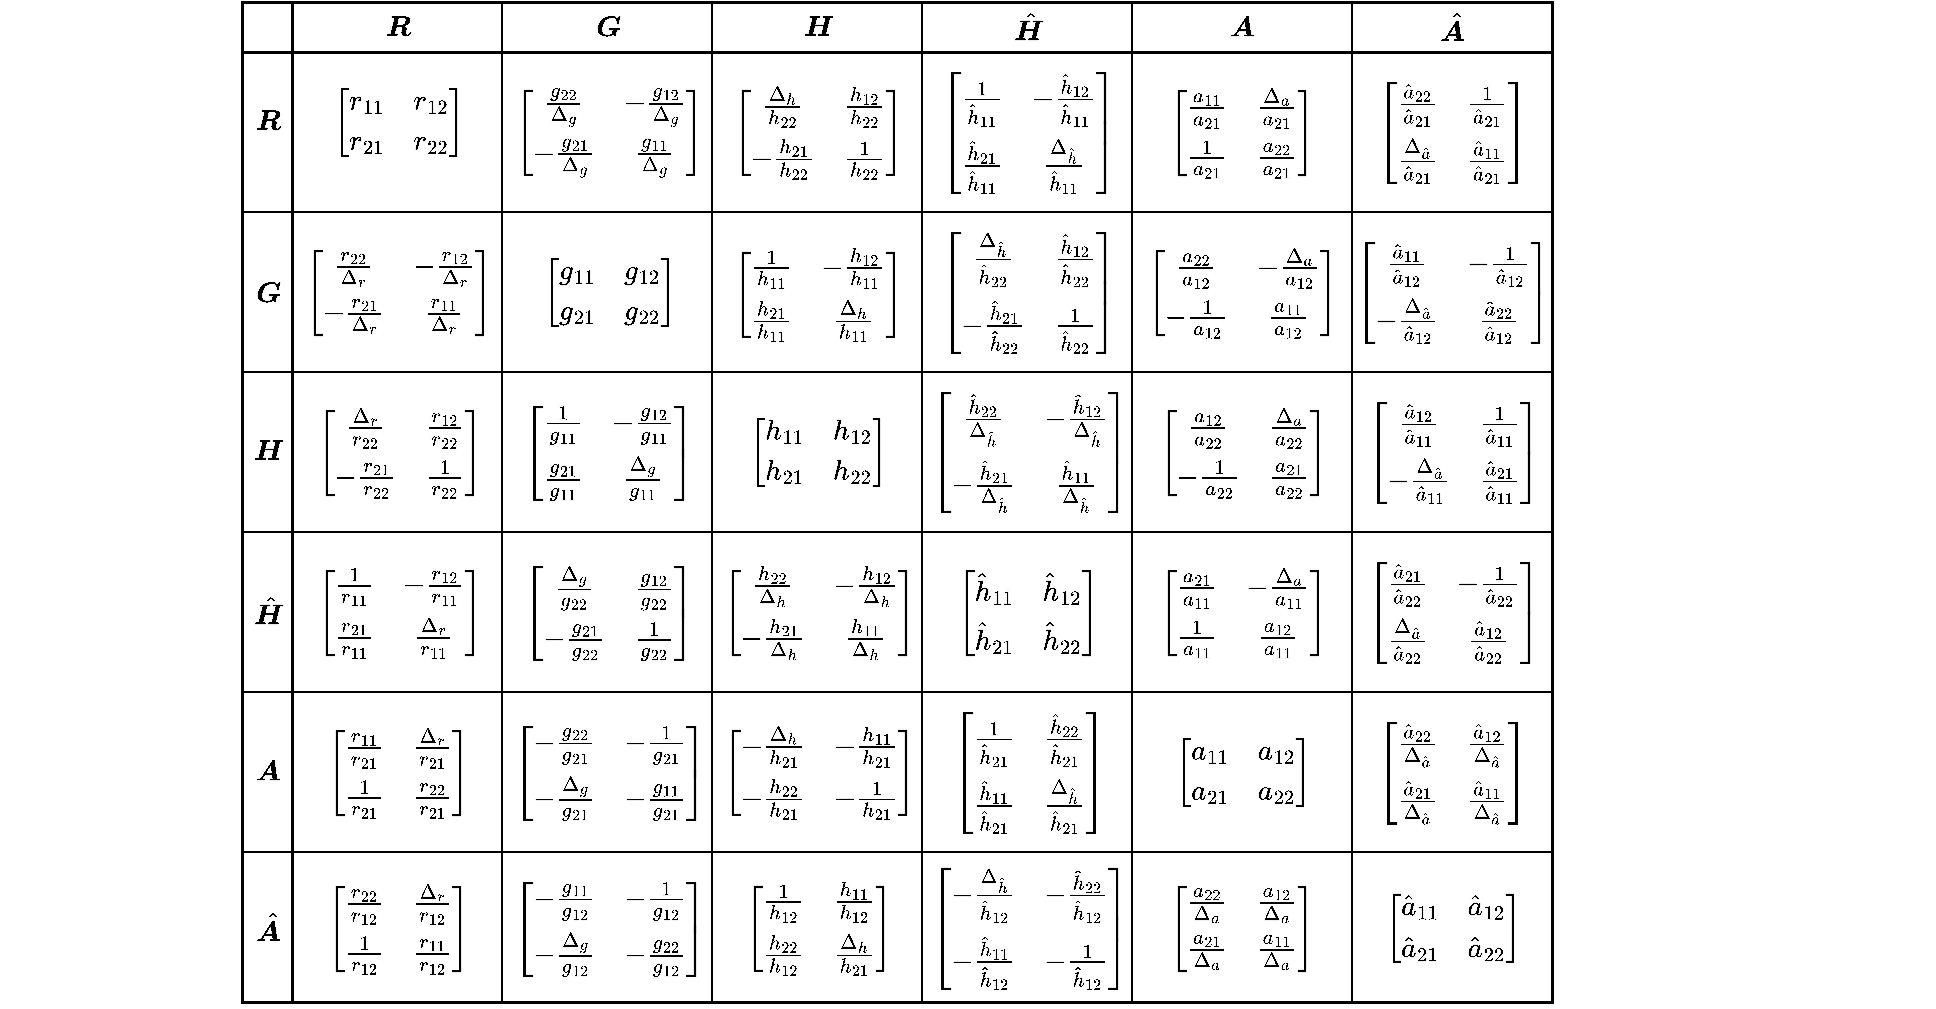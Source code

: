 <mxfile version="17.2.1" type="device"><diagram id="fjEG31HhrIEkLmhRqPkZ" name="第 1 页"><mxGraphModel dx="950" dy="623" grid="1" gridSize="5" guides="1" tooltips="1" connect="1" arrows="1" fold="1" page="1" pageScale="1" pageWidth="827" pageHeight="1169" math="1" shadow="0"><root><mxCell id="0"/><mxCell id="1" parent="0"/><mxCell id="JQeUxGCOJnYf15r9uOfc-49" value="" style="rounded=0;whiteSpace=wrap;html=1;strokeWidth=1.5;connectable=0;" vertex="1" parent="1"><mxGeometry x="95" y="80" width="655" height="500" as="geometry"/></mxCell><mxCell id="JQeUxGCOJnYf15r9uOfc-2" value="$$ \left[\begin{array}{cc}r_{11} &amp;amp; r_{12} \\r_{21} &amp;amp; r_{22}\end{array}\right]$$" style="text;align=center;verticalAlign=middle;resizable=1;points=[];autosize=1;strokeColor=none;fillColor=none;movable=1;rotatable=1;deletable=1;editable=1;connectable=0;html=1;" vertex="1" parent="1"><mxGeometry x="137.5" y="120" width="70" height="40" as="geometry"/></mxCell><mxCell id="JQeUxGCOJnYf15r9uOfc-4" value="$$\left[\begin{array}{cc}&lt;br&gt;\frac{g_{22}}{\Delta_{g}} &amp;amp; -\frac{g_{12}}{\Delta_{g}} \\&lt;br&gt;-\frac{g_{21}}{\Delta_{g}} &amp;amp; \frac{g_{11}}{\Delta_{g}}&lt;br&gt;\end{array}\right]$$" style="text;align=center;verticalAlign=middle;resizable=1;points=[];autosize=1;strokeColor=none;fillColor=none;movable=1;rotatable=1;deletable=1;editable=1;connectable=0;html=1;" vertex="1" parent="1"><mxGeometry x="225" y="115" width="105" height="60" as="geometry"/></mxCell><mxCell id="JQeUxGCOJnYf15r9uOfc-5" value="$$\left[\begin{array}{cc}&lt;br&gt;\frac{\Delta_{h}}{h_{22}} &amp;amp; \frac{h_{12}}{h_{22}} \\&lt;br&gt;-\frac{h_{21}}{h_{22}} &amp;amp; \frac{1}{h_{22}}\end{array}\right]$$" style="text;align=center;verticalAlign=middle;resizable=1;points=[];autosize=1;strokeColor=none;fillColor=none;html=1;movable=1;rotatable=1;deletable=1;editable=1;connectable=0;" vertex="1" parent="1"><mxGeometry x="337.5" y="115" width="90" height="60" as="geometry"/></mxCell><mxCell id="JQeUxGCOJnYf15r9uOfc-6" value="$$\left[\begin{array}{cc}&lt;br&gt;\frac{1}{\hat{h}_{11}} &amp;amp; -\frac{\hat{h}_{12}}{\hat{h}_{11}} \\&lt;br&gt;\frac{\hat{h}_{21}}{\hat{h}_{11}} &amp;amp; \frac{\Delta_{\hat{h}}}{\hat{h}_{11}}\end{array}\right]$$" style="text;align=center;verticalAlign=middle;resizable=1;points=[];autosize=1;strokeColor=none;fillColor=none;html=1;movable=1;rotatable=1;deletable=1;editable=1;connectable=0;" vertex="1" parent="1"><mxGeometry x="440" y="110" width="95" height="70" as="geometry"/></mxCell><mxCell id="JQeUxGCOJnYf15r9uOfc-7" value="$$\left[\begin{array}{cc}&lt;br&gt;\frac{a_{11}}{a_{21}} &amp;amp; \frac{\Delta_{a}}{a_{21}} \\&lt;br&gt;\frac{1}{a_{21}} &amp;amp; \frac{a_{22}}{a_{21}}\end{array}\right]$$" style="text;align=center;verticalAlign=middle;resizable=1;points=[];autosize=1;strokeColor=none;fillColor=none;html=1;movable=1;rotatable=1;deletable=1;editable=1;connectable=0;" vertex="1" parent="1"><mxGeometry x="555" y="115" width="80" height="60" as="geometry"/></mxCell><mxCell id="JQeUxGCOJnYf15r9uOfc-8" value="$$\left[\begin{array}{ll}&lt;br&gt;\frac{\hat{a}_{22}}{\hat{a}_{21}} &amp;amp; \frac{1}{\hat{a}_{21}} \\&lt;br&gt;\frac{\Delta_{\hat{a}}}{\hat{a}_{21}} &amp;amp; \frac{\hat{a}_{11}}{\hat{a}_{21}}\end{array}\right]$$" style="text;align=center;verticalAlign=middle;resizable=1;points=[];autosize=1;strokeColor=none;fillColor=none;html=1;movable=1;rotatable=1;deletable=1;editable=1;connectable=0;" vertex="1" parent="1"><mxGeometry x="660" y="115" width="80" height="60" as="geometry"/></mxCell><mxCell id="JQeUxGCOJnYf15r9uOfc-9" value="$$\left[\begin{array}{cc}&lt;br&gt;\frac{r_{22}}{\Delta_{r}} &amp;amp; -\frac{r_{12}}{\Delta_{r}} \\&lt;br&gt;-\frac{r_{21}}{\Delta_{r}} &amp;amp; \frac{r_{11}}{\Delta_{r}}\end{array}\right]$$" style="text;align=center;verticalAlign=middle;resizable=1;points=[];autosize=1;strokeColor=none;fillColor=none;html=1;movable=1;rotatable=1;deletable=1;editable=1;connectable=0;" vertex="1" parent="1"><mxGeometry x="120" y="195" width="105" height="60" as="geometry"/></mxCell><mxCell id="JQeUxGCOJnYf15r9uOfc-10" value="$$\left[\begin{array}{ll}&lt;br&gt;g_{11} &amp;amp; g_{12} \\&lt;br&gt;g_{21} &amp;amp; g_{22}\end{array}\right]$$" style="text;align=center;verticalAlign=middle;resizable=1;points=[];autosize=1;strokeColor=none;fillColor=none;html=1;movable=1;rotatable=1;deletable=1;editable=1;connectable=0;" vertex="1" parent="1"><mxGeometry x="240" y="200" width="75" height="50" as="geometry"/></mxCell><mxCell id="JQeUxGCOJnYf15r9uOfc-11" value="$$\left[\begin{array}{cc}&lt;br&gt;\frac{1}{h_{11}} &amp;amp; -\frac{h_{12}}{h_{11}} \\&lt;br&gt;\frac{h_{21}}{h_{11}} &amp;amp; \frac{\Delta_{h}}{h_{11}}\end{array}\right]$$" style="text;align=center;verticalAlign=middle;resizable=1;points=[];autosize=1;strokeColor=none;fillColor=none;html=1;movable=1;rotatable=1;deletable=1;editable=1;connectable=0;" vertex="1" parent="1"><mxGeometry x="335" y="195" width="95" height="62.5" as="geometry"/></mxCell><mxCell id="JQeUxGCOJnYf15r9uOfc-12" value="$$\left[\begin{array}{cc}&lt;br&gt;\frac{\Delta_{\hat{h}}}{\hat{h}_{22}} &amp;amp; \frac{\hat{h}_{12}}{\hat{h}_{22}} \\&lt;br&gt;-\frac{\hat{h}_{21}}{\hat{h}_{22}} &amp;amp; \frac{1}{\hat{h}_{22}}\end{array}\right]$$" style="text;align=center;verticalAlign=middle;resizable=1;points=[];autosize=1;strokeColor=none;fillColor=none;html=1;movable=1;rotatable=1;deletable=1;editable=1;connectable=0;" vertex="1" parent="1"><mxGeometry x="440" y="190" width="95" height="70" as="geometry"/></mxCell><mxCell id="JQeUxGCOJnYf15r9uOfc-13" value="$$\left[\begin{array}{cc}&lt;br&gt;\frac{a_{22}}{a_{12}} &amp;amp; -\frac{\Delta_{a}}{a_{12}} \\&lt;br&gt;-\frac{1}{a_{12}} &amp;amp; \frac{a_{11}}{a_{12}}\end{array}\right]$$" style="text;align=center;verticalAlign=middle;resizable=1;points=[];autosize=1;strokeColor=none;fillColor=none;html=1;movable=1;rotatable=1;deletable=1;editable=1;connectable=0;" vertex="1" parent="1"><mxGeometry x="545" y="195" width="100" height="60" as="geometry"/></mxCell><mxCell id="JQeUxGCOJnYf15r9uOfc-14" value="$$\left[\begin{array}{cc}&lt;br&gt;\frac{\hat{a}_{11}}{\hat{a}_{12}} &amp;amp; -\frac{1}{\hat{a}_{12}} \\&lt;br&gt;-\frac{\Delta_{\hat{a}}}{\hat{a}_{12}} &amp;amp; \frac{\hat{a}_{22}}{\hat{a}_{12}}\end{array}\right]$$" style="text;align=center;verticalAlign=middle;resizable=1;points=[];autosize=1;strokeColor=none;fillColor=none;html=1;movable=1;rotatable=1;deletable=1;editable=1;connectable=0;" vertex="1" parent="1"><mxGeometry x="650" y="195" width="100" height="60" as="geometry"/></mxCell><mxCell id="JQeUxGCOJnYf15r9uOfc-15" value="$$\left[\begin{array}{cc}&lt;br&gt;\frac{\Delta_{r}}{r_{22}} &amp;amp; \frac{r_{12}}{r_{22}} \\&lt;br&gt;-\frac{r_{21}}{r_{22}} &amp;amp; \frac{1}{r_{22}}\end{array}\right]$$" style="text;align=center;verticalAlign=middle;resizable=1;points=[];autosize=1;strokeColor=none;fillColor=none;html=1;movable=1;rotatable=1;deletable=1;editable=1;connectable=0;" vertex="1" parent="1"><mxGeometry x="125" y="275" width="95" height="60" as="geometry"/></mxCell><mxCell id="JQeUxGCOJnYf15r9uOfc-16" value="$$\left[\begin{array}{cc}&lt;br&gt;\frac{1}{g_{11}} &amp;amp; -\frac{g_{12}}{g_{11}} \\&lt;br&gt;\frac{g_{21}}{g_{11}} &amp;amp; \frac{\Delta_{g}}{g_{11}}\end{array}\right]$$" style="text;align=center;verticalAlign=middle;resizable=1;points=[];autosize=1;strokeColor=none;fillColor=none;html=1;movable=1;rotatable=1;deletable=1;editable=1;connectable=0;" vertex="1" parent="1"><mxGeometry x="232.5" y="275" width="90" height="60" as="geometry"/></mxCell><mxCell id="JQeUxGCOJnYf15r9uOfc-17" value="$$\left[\begin{array}{ll}&lt;br&gt;h_{11} &amp;amp; h_{12} \\&lt;br&gt;h_{21} &amp;amp; h_{22}\end{array}\right]$$" style="text;align=center;verticalAlign=middle;resizable=1;points=[];autosize=1;strokeColor=none;fillColor=none;html=1;movable=1;rotatable=1;deletable=1;editable=1;connectable=0;" vertex="1" parent="1"><mxGeometry x="345" y="285" width="75" height="40" as="geometry"/></mxCell><mxCell id="JQeUxGCOJnYf15r9uOfc-18" value="$$\left[\begin{array}{cc}&lt;br&gt;\frac{\hat{h}_{22}}{\Delta_{\hat{h}}} &amp;amp; -\frac{\hat{h}_{12}}{\Delta_{\hat{h}}} \\&lt;br&gt;-\frac{\hat{h}_{21}}{\Delta_{\hat{h}}} &amp;amp; \frac{\hat{h}_{11}}{\Delta_{\hat{h}}}\end{array}\right]$$" style="text;align=center;verticalAlign=middle;resizable=1;points=[];autosize=1;strokeColor=none;fillColor=none;html=1;movable=1;rotatable=1;deletable=1;editable=1;connectable=0;" vertex="1" parent="1"><mxGeometry x="435" y="270" width="105" height="70" as="geometry"/></mxCell><mxCell id="JQeUxGCOJnYf15r9uOfc-19" value="$$\left[\begin{array}{cc}&lt;br&gt;\frac{a_{12}}{a_{22}} &amp;amp; \frac{\Delta_{a}}{a_{22}} \\&lt;br&gt;-\frac{1}{a_{22}} &amp;amp; \frac{a_{21}}{a_{22}}\end{array}\right]$$" style="text;align=center;verticalAlign=middle;resizable=1;points=[];autosize=1;strokeColor=none;fillColor=none;html=1;movable=1;rotatable=1;deletable=1;editable=1;connectable=0;" vertex="1" parent="1"><mxGeometry x="550" y="275" width="90" height="60" as="geometry"/></mxCell><mxCell id="JQeUxGCOJnYf15r9uOfc-20" value="$$\left[\begin{array}{cc}&lt;br&gt;\frac{\hat{a}_{12}}{\hat{a}_{11}} &amp;amp; \frac{1}{\hat{a}_{11}} \\&lt;br&gt;-\frac{\Delta_{\hat{a}}}{\hat{a}_{11}} &amp;amp; \frac{\hat{a}_{21}}{\hat{a}_{11}}\end{array}\right]$$" style="text;align=center;verticalAlign=middle;resizable=1;points=[];autosize=1;strokeColor=none;fillColor=none;html=1;movable=1;rotatable=1;deletable=1;editable=1;connectable=0;" vertex="1" parent="1"><mxGeometry x="655" y="275" width="90" height="60" as="geometry"/></mxCell><mxCell id="JQeUxGCOJnYf15r9uOfc-22" value="$$\left[\begin{array}{cc}&lt;br&gt;\frac{1}{r_{11}} &amp;amp; -\frac{r_{12}}{r_{11}} \\&lt;br&gt;\frac{r_{21}}{r_{11}} &amp;amp; \frac{\Delta_{r}}{r_{11}}\end{array}\right]$$" style="text;align=center;verticalAlign=middle;resizable=1;points=[];autosize=1;strokeColor=none;fillColor=none;html=1;movable=1;rotatable=1;deletable=1;editable=1;connectable=0;" vertex="1" parent="1"><mxGeometry x="125" y="355" width="95" height="60" as="geometry"/></mxCell><mxCell id="JQeUxGCOJnYf15r9uOfc-23" value="$$\left[\begin{array}{cc}&lt;br&gt;\frac{\Delta_{g}}{g_{22}} &amp;amp; \frac{g_{12}}{g_{22}} \\&lt;br&gt;-\frac{g_{21}}{g_{22}} &amp;amp; \frac{1}{g_{22}}\end{array}\right]$$" style="text;align=center;verticalAlign=middle;resizable=1;points=[];autosize=1;strokeColor=none;fillColor=none;html=1;movable=1;rotatable=1;deletable=1;editable=1;connectable=0;" vertex="1" parent="1"><mxGeometry x="232.5" y="355" width="90" height="60" as="geometry"/></mxCell><mxCell id="JQeUxGCOJnYf15r9uOfc-24" value="$$\left[\begin{array}{cc}&lt;br&gt;\frac{h_{22}}{\Delta_{h}} &amp;amp; -\frac{h_{12}}{\Delta_{h}} \\&lt;br&gt;-\frac{h_{21}}{\Delta_{h}} &amp;amp; \frac{h_{11}}{\Delta_{h}}\end{array}\right]$$" style="text;align=center;verticalAlign=middle;resizable=1;points=[];autosize=1;strokeColor=none;fillColor=none;html=1;movable=1;rotatable=1;deletable=1;editable=1;connectable=0;" vertex="1" parent="1"><mxGeometry x="330" y="355" width="105" height="60" as="geometry"/></mxCell><mxCell id="JQeUxGCOJnYf15r9uOfc-25" value="$$\left[\begin{array}{ll}&lt;br&gt;\hat{h}_{11} &amp;amp; \hat{h}_{12} \\&lt;br&gt;\hat{h}_{21} &amp;amp; \hat{h}_{22}\end{array}\right]$$" style="text;align=center;verticalAlign=middle;resizable=1;points=[];autosize=1;strokeColor=none;fillColor=none;html=1;movable=1;rotatable=1;deletable=1;editable=1;connectable=0;" vertex="1" parent="1"><mxGeometry x="447.5" y="360" width="80" height="50" as="geometry"/></mxCell><mxCell id="JQeUxGCOJnYf15r9uOfc-26" value="$$\left[\begin{array}{cc}&lt;br&gt;\frac{a_{21}}{a_{11}} &amp;amp; -\frac{\Delta_{a}}{a_{11}} \\&lt;br&gt;\frac{1}{a_{11}} &amp;amp; \frac{a_{12}}{a_{11}}\end{array}\right]$$" style="text;align=center;verticalAlign=middle;resizable=1;points=[];autosize=1;strokeColor=none;fillColor=none;html=1;movable=1;rotatable=1;deletable=1;editable=1;connectable=0;" vertex="1" parent="1"><mxGeometry x="550" y="360" width="90" height="50" as="geometry"/></mxCell><mxCell id="JQeUxGCOJnYf15r9uOfc-28" value="$$\left[\begin{array}{cc}&lt;br&gt;\frac{\hat{a}_{21}}{\hat{a}_{22}} &amp;amp; -\frac{1}{\hat{a}_{22}} \\&lt;br&gt;\frac{\Delta_{\hat{a}}}{\hat{a}_{22}} &amp;amp; \frac{\hat{a}_{12}}{\hat{a}_{22}}\end{array}\right]$$" style="text;align=center;verticalAlign=middle;resizable=1;points=[];autosize=1;strokeColor=none;fillColor=none;html=1;movable=1;rotatable=1;deletable=1;editable=1;connectable=0;" vertex="1" parent="1"><mxGeometry x="655" y="355" width="90" height="60" as="geometry"/></mxCell><mxCell id="JQeUxGCOJnYf15r9uOfc-30" value="$$\left[\begin{array}{ll}&lt;br&gt;\frac{r_{11}}{r_{21}} &amp;amp; \frac{\Delta_{r}}{r_{21}} \\&lt;br&gt;\frac{1}{r_{21}} &amp;amp; \frac{r_{22}}{r_{21}}\end{array}\right]$$" style="text;align=center;verticalAlign=middle;resizable=1;points=[];autosize=1;strokeColor=none;fillColor=none;html=1;movable=1;rotatable=1;deletable=1;editable=1;connectable=0;" vertex="1" parent="1"><mxGeometry x="135" y="440" width="75" height="50" as="geometry"/></mxCell><mxCell id="JQeUxGCOJnYf15r9uOfc-31" value="$$\left[\begin{array}{rr}&lt;br&gt;-\frac{g_{22}}{g_{21}} &amp;amp; -\frac{1}{g_{21}} \\&lt;br&gt;-\frac{\Delta_{g}}{g_{21}} &amp;amp; -\frac{g_{11}}{g_{21}}\end{array}\right]$$" style="text;align=center;verticalAlign=middle;resizable=1;points=[];autosize=1;strokeColor=none;fillColor=none;html=1;movable=1;rotatable=1;deletable=1;editable=1;connectable=0;" vertex="1" parent="1"><mxGeometry x="225" y="435" width="105" height="60" as="geometry"/></mxCell><mxCell id="JQeUxGCOJnYf15r9uOfc-32" value="$$\left[\begin{array}{rr}&lt;br&gt;-\frac{\Delta_{h}}{h_{21}} &amp;amp; -\frac{h_{11}}{h_{21}} \\&lt;br&gt;-\frac{h_{22}}{h_{21}} &amp;amp; -\frac{1}{h_{21}}\end{array}\right]$$" style="text;align=center;verticalAlign=middle;resizable=1;points=[];autosize=1;strokeColor=none;fillColor=none;html=1;movable=1;rotatable=1;deletable=1;editable=1;connectable=0;" vertex="1" parent="1"><mxGeometry x="330" y="435" width="105" height="60" as="geometry"/></mxCell><mxCell id="JQeUxGCOJnYf15r9uOfc-33" value="$$\left[\begin{array}{cc}&lt;br&gt;\frac{1}{\hat{h}_{21}} &amp;amp; \frac{\hat{h}_{22}}{\hat{h}_{21}} \\&lt;br&gt;\frac{\hat{h}_{11}}{\hat{h}_{21}} &amp;amp; \frac{\Delta_{\hat{h}}}{\hat{h}_{21}}\end{array}\right]$$" style="text;align=center;verticalAlign=middle;resizable=1;points=[];autosize=1;strokeColor=none;fillColor=none;html=1;movable=1;rotatable=1;deletable=1;editable=1;connectable=0;" vertex="1" parent="1"><mxGeometry x="447.5" y="430" width="80" height="70" as="geometry"/></mxCell><mxCell id="JQeUxGCOJnYf15r9uOfc-34" value="$$\left[\begin{array}{ll}&lt;br&gt;a_{11} &amp;amp; a_{12} \\&lt;br&gt;a_{21} &amp;amp; a_{22}\end{array}\right]$$" style="text;align=center;verticalAlign=middle;resizable=1;points=[];autosize=1;strokeColor=none;fillColor=none;html=1;movable=1;rotatable=1;deletable=1;editable=1;connectable=0;" vertex="1" parent="1"><mxGeometry x="557.5" y="445" width="75" height="40" as="geometry"/></mxCell><mxCell id="JQeUxGCOJnYf15r9uOfc-35" value="$$\left[\begin{array}{cc}&lt;br&gt;\frac{\hat{a}_{22}}{\Delta_{\hat{a}}} &amp;amp; \frac{\hat{a}_{12}}{\Delta_{\hat{a}}} \\&lt;br&gt;\frac{\hat{a}_{21}}{\Delta_{\hat{a}}} &amp;amp; \frac{\hat{a}_{11}}{\Delta_{\hat{a}}}\end{array}\right]$$" style="text;align=center;verticalAlign=middle;resizable=1;points=[];autosize=1;strokeColor=none;fillColor=none;html=1;movable=1;rotatable=1;deletable=1;editable=1;connectable=0;" vertex="1" parent="1"><mxGeometry x="660" y="430" width="80" height="70" as="geometry"/></mxCell><mxCell id="JQeUxGCOJnYf15r9uOfc-36" value="$$\left[\begin{array}{cc}&lt;br&gt;\frac{r_{22}}{r_{12}} &amp;amp; \frac{\Delta_{r}}{r_{12}} \\&lt;br&gt;\frac{1}{r_{12}} &amp;amp; \frac{r_{11}}{r_{12}}\end{array}\right]$$" style="text;align=center;verticalAlign=middle;resizable=1;points=[];autosize=1;strokeColor=none;fillColor=none;movable=1;rotatable=1;deletable=1;editable=1;connectable=0;html=1;" vertex="1" parent="1"><mxGeometry x="132.5" y="515" width="80" height="55" as="geometry"/></mxCell><mxCell id="JQeUxGCOJnYf15r9uOfc-37" value="$$\left[\begin{array}{rr}&lt;br&gt;-\frac{g_{11}}{g_{12}} &amp;amp; -\frac{1}{g_{12}} \\&lt;br&gt;-\frac{\Delta_{g}}{g_{12}} &amp;amp; -\frac{g_{22}}{g_{12}}\end{array}\right]$$" style="text;align=center;verticalAlign=middle;resizable=1;points=[];autosize=1;strokeColor=none;fillColor=none;movable=1;rotatable=1;deletable=1;editable=1;connectable=0;html=1;" vertex="1" parent="1"><mxGeometry x="225" y="512.5" width="105" height="60" as="geometry"/></mxCell><mxCell id="JQeUxGCOJnYf15r9uOfc-38" value="$$\left[\begin{array}{ll}&lt;br&gt;\frac{1}{h_{12}} &amp;amp; \frac{h_{11}}{h_{12}} \\&lt;br&gt;\frac{h_{22}}{h_{12}} &amp;amp; \frac{\Delta_{h}}{h_{21}}\end{array}\right]$$" style="text;align=center;verticalAlign=middle;resizable=1;points=[];autosize=1;strokeColor=none;fillColor=none;movable=1;rotatable=1;deletable=1;editable=1;connectable=0;html=1;" vertex="1" parent="1"><mxGeometry x="340" y="512.5" width="85" height="60" as="geometry"/></mxCell><mxCell id="JQeUxGCOJnYf15r9uOfc-39" value="$$\left[\begin{array}{ll}&lt;br&gt;\frac{a_{22}}{\Delta_{a}} &amp;amp; \frac{a_{12}}{\Delta_{a}} \\&lt;br&gt;\frac{a_{21}}{\Delta_{a}} &amp;amp; \frac{a_{11}}{\Delta_{a}}\end{array}\right]$$" style="text;align=center;verticalAlign=middle;resizable=1;points=[];autosize=1;strokeColor=none;fillColor=none;movable=1;rotatable=1;deletable=1;editable=1;connectable=0;html=1;" vertex="1" parent="1"><mxGeometry x="555" y="517.5" width="80" height="50" as="geometry"/></mxCell><mxCell id="JQeUxGCOJnYf15r9uOfc-40" value="$$\left[\begin{array}{ll}&lt;br&gt;\hat{a}_{11} &amp;amp; \hat{a}_{12} \\&lt;br&gt;\hat{a}_{21} &amp;amp; \hat{a}_{22}\end{array}\right]$$" style="text;align=center;verticalAlign=middle;resizable=1;points=[];autosize=1;strokeColor=none;fillColor=none;movable=1;rotatable=1;deletable=1;editable=1;connectable=0;html=1;" vertex="1" parent="1"><mxGeometry x="662.5" y="522.5" width="75" height="40" as="geometry"/></mxCell><mxCell id="JQeUxGCOJnYf15r9uOfc-41" value="$$\left[\begin{array}{cc}&lt;br&gt;-\frac{\Delta_{\hat{h}}}{\hat{h}_{12}} &amp;amp; -\frac{\hat{h}_{22}}{\hat{h}_{12}} \\&lt;br&gt;-\frac{\hat{h}_{11}}{\hat{h}_{12}} &amp;amp; -\frac{1}{\hat{h}_{12}}\end{array}\right]$$" style="text;align=center;verticalAlign=middle;resizable=1;points=[];autosize=1;strokeColor=none;fillColor=none;html=1;movable=1;rotatable=1;deletable=1;editable=1;connectable=0;" vertex="1" parent="1"><mxGeometry x="435" y="505" width="105" height="75" as="geometry"/></mxCell><mxCell id="JQeUxGCOJnYf15r9uOfc-43" value="$$\boldsymbol{R}$$" style="text;html=1;align=center;verticalAlign=middle;resizable=1;points=[];autosize=1;strokeColor=none;fillColor=none;movable=1;rotatable=1;deletable=1;editable=1;connectable=0;" vertex="1" parent="1"><mxGeometry x="162.5" y="80" width="20" height="25" as="geometry"/></mxCell><mxCell id="JQeUxGCOJnYf15r9uOfc-44" value="$$\boldsymbol{G}$$" style="text;html=1;align=center;verticalAlign=middle;resizable=1;points=[];autosize=1;strokeColor=none;fillColor=none;movable=1;rotatable=1;deletable=1;editable=1;connectable=0;" vertex="1" parent="1"><mxGeometry x="267.5" y="80" width="20" height="25" as="geometry"/></mxCell><mxCell id="JQeUxGCOJnYf15r9uOfc-45" value="$$\boldsymbol{H}$$" style="text;html=1;align=center;verticalAlign=middle;resizable=1;points=[];autosize=1;strokeColor=none;fillColor=none;movable=1;rotatable=1;deletable=1;editable=1;connectable=0;" vertex="1" parent="1"><mxGeometry x="372.5" y="80" width="20" height="25" as="geometry"/></mxCell><mxCell id="JQeUxGCOJnYf15r9uOfc-46" value="$$\hat{\boldsymbol{H}}$$" style="text;html=1;align=center;verticalAlign=middle;resizable=1;points=[];autosize=1;strokeColor=none;fillColor=none;movable=1;rotatable=1;deletable=1;editable=1;connectable=0;" vertex="1" parent="1"><mxGeometry x="477.5" y="80" width="20" height="25" as="geometry"/></mxCell><mxCell id="JQeUxGCOJnYf15r9uOfc-47" value="$$\boldsymbol{A}$$" style="text;html=1;align=center;verticalAlign=middle;resizable=1;points=[];autosize=1;strokeColor=none;fillColor=none;movable=1;rotatable=1;deletable=1;editable=1;connectable=0;" vertex="1" parent="1"><mxGeometry x="585" y="80" width="20" height="25" as="geometry"/></mxCell><mxCell id="JQeUxGCOJnYf15r9uOfc-48" value="$$\hat{\boldsymbol{A}}$$" style="text;html=1;align=center;verticalAlign=middle;resizable=1;points=[];autosize=1;strokeColor=none;fillColor=none;movable=1;rotatable=1;deletable=1;editable=1;connectable=0;" vertex="1" parent="1"><mxGeometry x="690" y="80" width="20" height="25" as="geometry"/></mxCell><mxCell id="JQeUxGCOJnYf15r9uOfc-50" value="" style="endArrow=none;html=1;rounded=0;strokeWidth=1.5;" edge="1" parent="1"><mxGeometry width="50" height="50" relative="1" as="geometry"><mxPoint x="95" y="105" as="sourcePoint"/><mxPoint x="750" y="105" as="targetPoint"/></mxGeometry></mxCell><mxCell id="JQeUxGCOJnYf15r9uOfc-51" value="" style="endArrow=none;html=1;rounded=0;" edge="1" parent="1"><mxGeometry width="50" height="50" relative="1" as="geometry"><mxPoint x="225" y="580.667" as="sourcePoint"/><mxPoint x="225" y="80" as="targetPoint"/></mxGeometry></mxCell><mxCell id="JQeUxGCOJnYf15r9uOfc-52" value="" style="endArrow=none;html=1;rounded=0;" edge="1" parent="1"><mxGeometry width="50" height="50" relative="1" as="geometry"><mxPoint x="330" y="580.222" as="sourcePoint"/><mxPoint x="330" y="80" as="targetPoint"/></mxGeometry></mxCell><mxCell id="JQeUxGCOJnYf15r9uOfc-53" value="" style="endArrow=none;html=1;rounded=0;" edge="1" parent="1"><mxGeometry width="50" height="50" relative="1" as="geometry"><mxPoint x="435" y="580" as="sourcePoint"/><mxPoint x="435" y="80" as="targetPoint"/></mxGeometry></mxCell><mxCell id="JQeUxGCOJnYf15r9uOfc-54" value="" style="endArrow=none;html=1;rounded=0;" edge="1" parent="1"><mxGeometry width="50" height="50" relative="1" as="geometry"><mxPoint x="540" y="580" as="sourcePoint"/><mxPoint x="540" y="80" as="targetPoint"/></mxGeometry></mxCell><mxCell id="JQeUxGCOJnYf15r9uOfc-55" value="" style="endArrow=none;html=1;rounded=0;" edge="1" parent="1"><mxGeometry width="50" height="50" relative="1" as="geometry"><mxPoint x="650" y="580" as="sourcePoint"/><mxPoint x="650" y="80" as="targetPoint"/></mxGeometry></mxCell><mxCell id="JQeUxGCOJnYf15r9uOfc-56" value="" style="endArrow=none;html=1;rounded=0;" edge="1" parent="1"><mxGeometry width="50" height="50" relative="1" as="geometry"><mxPoint x="95" y="185" as="sourcePoint"/><mxPoint x="750" y="185" as="targetPoint"/></mxGeometry></mxCell><mxCell id="JQeUxGCOJnYf15r9uOfc-57" value="" style="endArrow=none;html=1;rounded=0;" edge="1" parent="1"><mxGeometry width="50" height="50" relative="1" as="geometry"><mxPoint x="95" y="265" as="sourcePoint"/><mxPoint x="750" y="265" as="targetPoint"/></mxGeometry></mxCell><mxCell id="JQeUxGCOJnYf15r9uOfc-58" value="" style="endArrow=none;html=1;rounded=0;" edge="1" parent="1"><mxGeometry width="50" height="50" relative="1" as="geometry"><mxPoint x="95" y="345" as="sourcePoint"/><mxPoint x="750" y="345" as="targetPoint"/></mxGeometry></mxCell><mxCell id="JQeUxGCOJnYf15r9uOfc-59" value="" style="endArrow=none;html=1;rounded=0;" edge="1" parent="1"><mxGeometry width="50" height="50" relative="1" as="geometry"><mxPoint x="95" y="425" as="sourcePoint"/><mxPoint x="750" y="425" as="targetPoint"/></mxGeometry></mxCell><mxCell id="JQeUxGCOJnYf15r9uOfc-60" value="" style="endArrow=none;html=1;rounded=0;" edge="1" parent="1"><mxGeometry width="50" height="50" relative="1" as="geometry"><mxPoint x="95" y="505" as="sourcePoint"/><mxPoint x="750" y="505" as="targetPoint"/></mxGeometry></mxCell><mxCell id="JQeUxGCOJnYf15r9uOfc-61" value="$$\boldsymbol{R}$$" style="text;html=1;align=center;verticalAlign=middle;resizable=1;points=[];autosize=1;strokeColor=none;fillColor=none;movable=1;rotatable=1;deletable=1;editable=1;connectable=0;" vertex="1" parent="1"><mxGeometry x="95" y="127.5" width="25" height="25" as="geometry"/></mxCell><mxCell id="JQeUxGCOJnYf15r9uOfc-62" value="$$\boldsymbol{G}$$" style="text;html=1;align=center;verticalAlign=middle;resizable=1;points=[];autosize=1;strokeColor=none;fillColor=none;movable=1;rotatable=1;deletable=1;editable=1;connectable=0;" vertex="1" parent="1"><mxGeometry x="95" y="213.75" width="25" height="25" as="geometry"/></mxCell><mxCell id="JQeUxGCOJnYf15r9uOfc-63" value="$$\boldsymbol{H}$$" style="text;html=1;align=center;verticalAlign=middle;resizable=1;points=[];autosize=1;strokeColor=none;fillColor=none;movable=1;rotatable=1;deletable=1;editable=1;connectable=0;" vertex="1" parent="1"><mxGeometry x="95" y="292.5" width="25" height="25" as="geometry"/></mxCell><mxCell id="JQeUxGCOJnYf15r9uOfc-64" value="$$\hat{\boldsymbol{H}}$$" style="text;html=1;align=center;verticalAlign=middle;resizable=1;points=[];autosize=1;strokeColor=none;fillColor=none;movable=1;rotatable=1;deletable=1;editable=1;connectable=0;" vertex="1" parent="1"><mxGeometry x="95" y="372.5" width="25" height="25" as="geometry"/></mxCell><mxCell id="JQeUxGCOJnYf15r9uOfc-65" value="$$\boldsymbol{A}$$" style="text;html=1;align=center;verticalAlign=middle;resizable=1;points=[];autosize=1;strokeColor=none;fillColor=none;movable=1;rotatable=1;deletable=1;editable=1;connectable=0;" vertex="1" parent="1"><mxGeometry x="95" y="452.5" width="25" height="25" as="geometry"/></mxCell><mxCell id="JQeUxGCOJnYf15r9uOfc-66" value="$$\hat{\boldsymbol{A}}$$" style="text;html=1;align=center;verticalAlign=middle;resizable=1;points=[];autosize=1;strokeColor=none;fillColor=none;movable=1;rotatable=1;deletable=1;editable=1;connectable=0;" vertex="1" parent="1"><mxGeometry x="95" y="530" width="25" height="25" as="geometry"/></mxCell><mxCell id="JQeUxGCOJnYf15r9uOfc-67" value="" style="endArrow=none;html=1;rounded=0;strokeWidth=1.5;" edge="1" parent="1"><mxGeometry width="50" height="50" relative="1" as="geometry"><mxPoint x="120" y="580" as="sourcePoint"/><mxPoint x="120" y="80" as="targetPoint"/></mxGeometry></mxCell></root></mxGraphModel></diagram></mxfile>